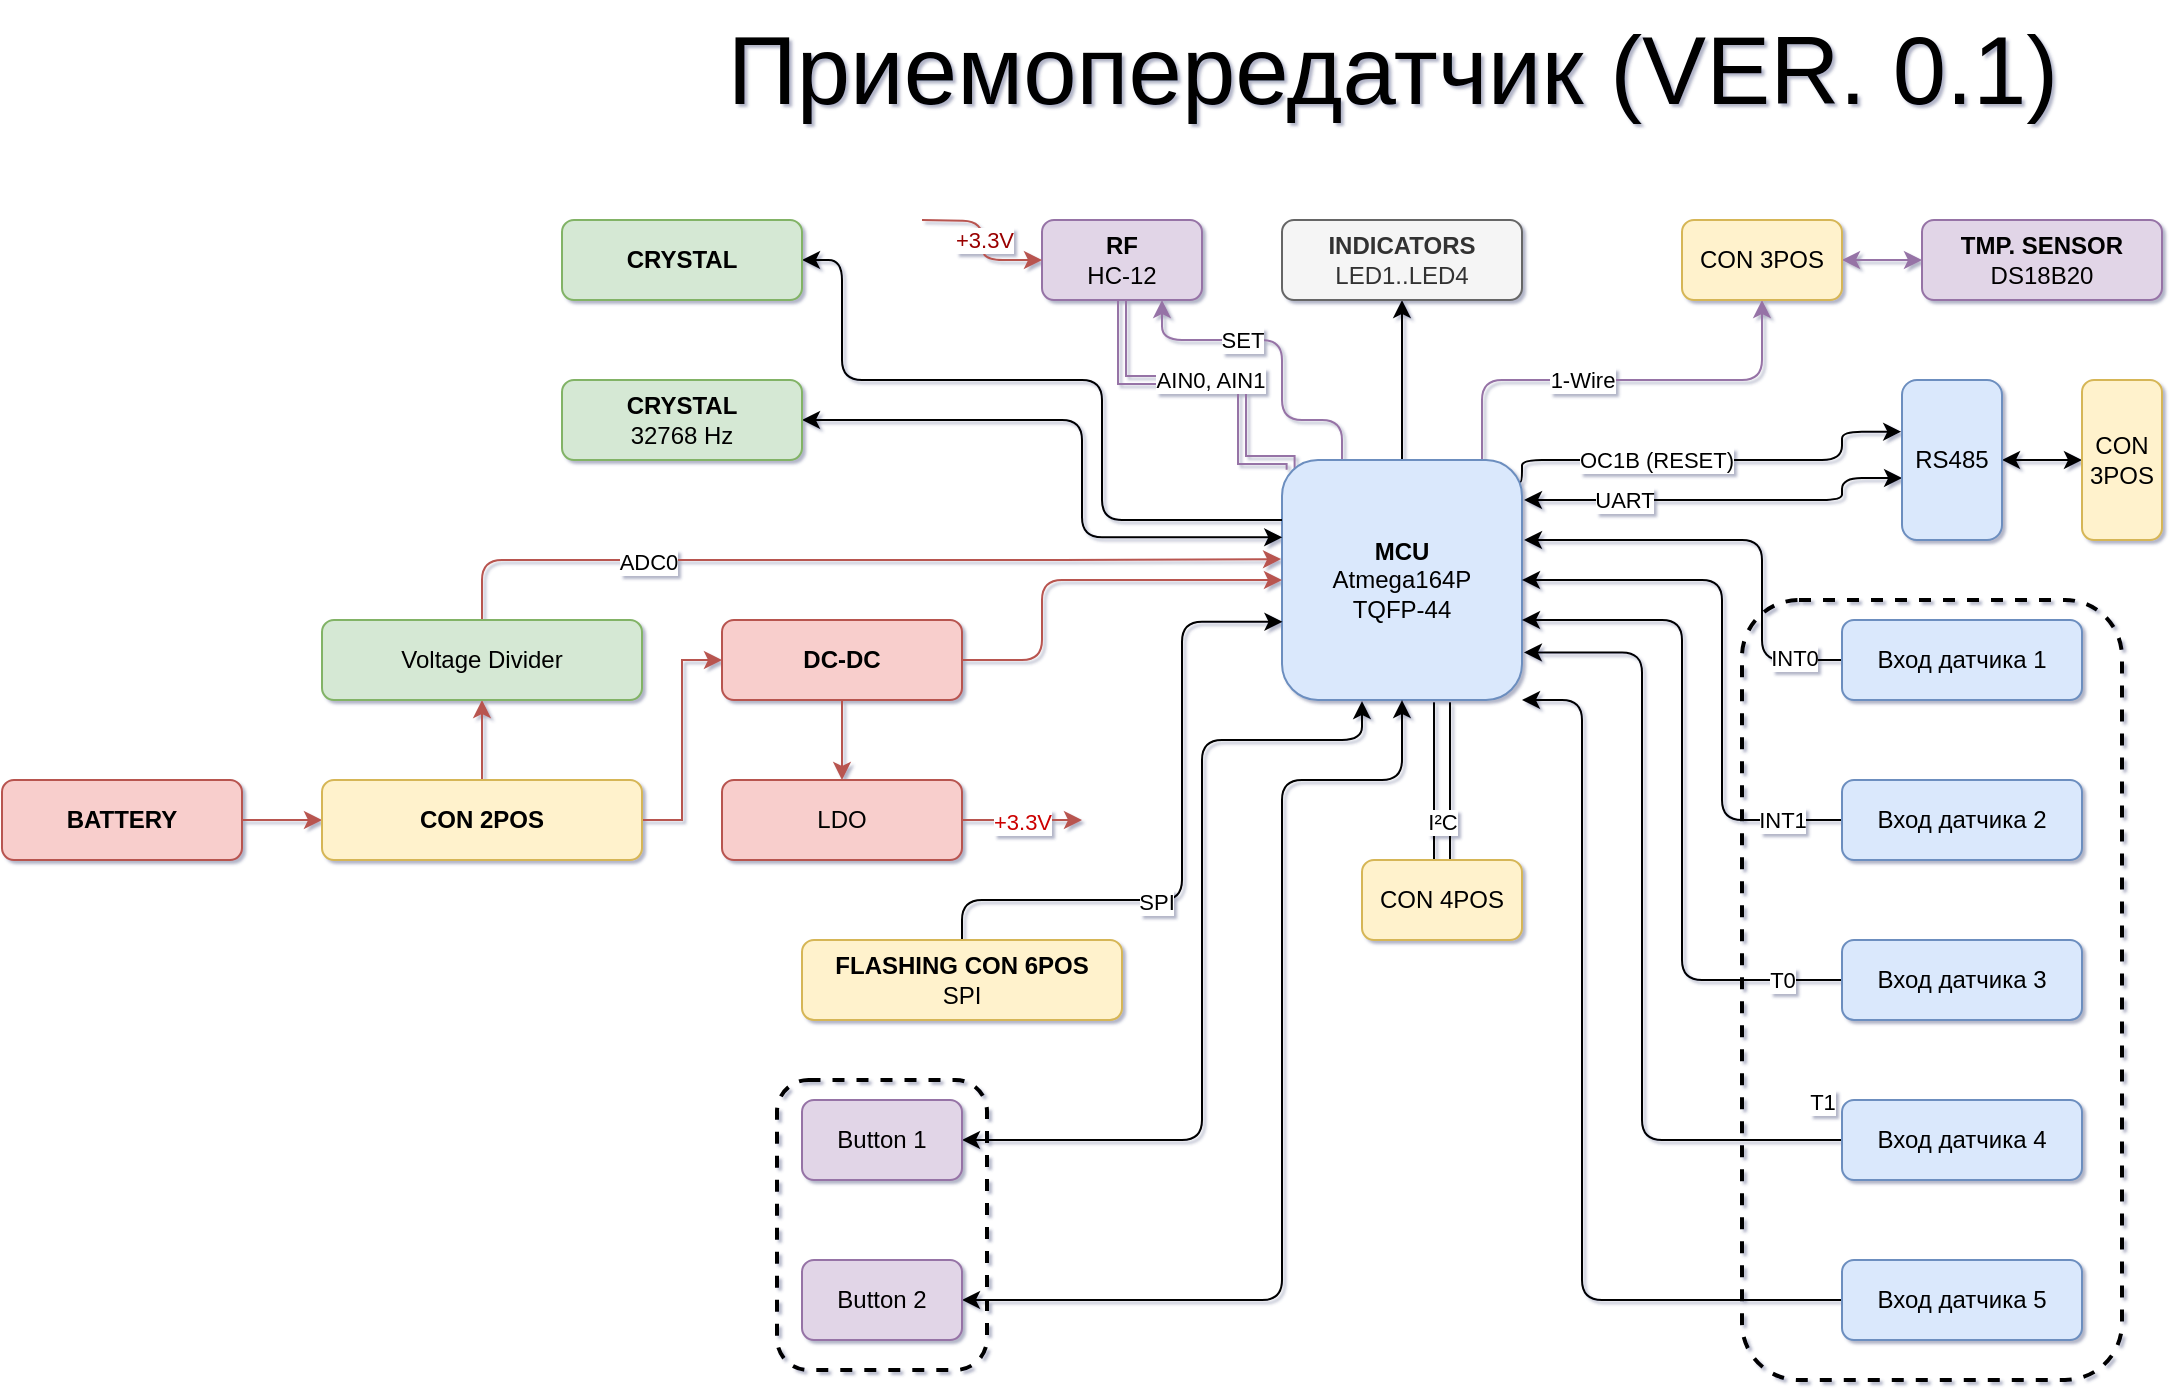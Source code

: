 <mxfile version="20.3.0" type="device"><diagram id="-rmkpjZkz6tKkBCrCUzL" name="Page-1"><mxGraphModel dx="2242" dy="775" grid="1" gridSize="10" guides="1" tooltips="1" connect="1" arrows="1" fold="1" page="1" pageScale="1" pageWidth="850" pageHeight="1100" math="0" shadow="1"><root><mxCell id="0"/><mxCell id="1" parent="0"/><mxCell id="2cuAquz2eGfvMcLdMeAN-2" value="" style="rounded=1;whiteSpace=wrap;html=1;fillColor=none;dashed=1;strokeWidth=2;" vertex="1" parent="1"><mxGeometry x="710" y="310" width="190" height="390" as="geometry"/></mxCell><mxCell id="UCISzvIl-v4GKFJ1kHPi-4" style="edgeStyle=orthogonalEdgeStyle;rounded=1;orthogonalLoop=1;jettySize=auto;html=1;fillColor=#e1d5e7;strokeColor=#9673a6;entryX=0.5;entryY=1;entryDx=0;entryDy=0;" parent="1" source="UCISzvIl-v4GKFJ1kHPi-2" target="2cuAquz2eGfvMcLdMeAN-4" edge="1"><mxGeometry relative="1" as="geometry"><Array as="points"><mxPoint x="580" y="200"/><mxPoint x="720" y="200"/></Array><mxPoint x="720" y="160" as="targetPoint"/></mxGeometry></mxCell><mxCell id="UCISzvIl-v4GKFJ1kHPi-50" value="1-Wire" style="edgeLabel;html=1;align=center;verticalAlign=middle;resizable=0;points=[];" parent="UCISzvIl-v4GKFJ1kHPi-4" vertex="1" connectable="0"><mxGeometry x="-0.276" y="1" relative="1" as="geometry"><mxPoint x="10" y="1" as="offset"/></mxGeometry></mxCell><mxCell id="UCISzvIl-v4GKFJ1kHPi-7" style="edgeStyle=orthogonalEdgeStyle;rounded=0;orthogonalLoop=1;jettySize=auto;html=1;entryX=0.5;entryY=1;entryDx=0;entryDy=0;shape=link;fillColor=#e1d5e7;strokeColor=#9673a6;exitX=0.036;exitY=0.041;exitDx=0;exitDy=0;exitPerimeter=0;" parent="1" source="UCISzvIl-v4GKFJ1kHPi-2" target="UCISzvIl-v4GKFJ1kHPi-6" edge="1"><mxGeometry relative="1" as="geometry"><Array as="points"><mxPoint x="484" y="240"/><mxPoint x="460" y="240"/><mxPoint x="460" y="200"/><mxPoint x="400" y="200"/></Array></mxGeometry></mxCell><mxCell id="UCISzvIl-v4GKFJ1kHPi-20" value="AIN0, AIN1" style="edgeLabel;html=1;align=center;verticalAlign=middle;resizable=0;points=[];" parent="UCISzvIl-v4GKFJ1kHPi-7" vertex="1" connectable="0"><mxGeometry x="-0.154" y="-3" relative="1" as="geometry"><mxPoint x="-14" y="3" as="offset"/></mxGeometry></mxCell><mxCell id="UCISzvIl-v4GKFJ1kHPi-42" style="edgeStyle=orthogonalEdgeStyle;rounded=1;orthogonalLoop=1;jettySize=auto;html=1;entryX=0.5;entryY=1;entryDx=0;entryDy=0;startArrow=none;startFill=0;" parent="1" source="UCISzvIl-v4GKFJ1kHPi-2" target="UCISzvIl-v4GKFJ1kHPi-39" edge="1"><mxGeometry relative="1" as="geometry"><Array as="points"><mxPoint x="540" y="180"/><mxPoint x="540" y="180"/></Array></mxGeometry></mxCell><mxCell id="UCISzvIl-v4GKFJ1kHPi-51" style="edgeStyle=orthogonalEdgeStyle;rounded=1;orthogonalLoop=1;jettySize=auto;html=1;entryX=-0.008;entryY=0.323;entryDx=0;entryDy=0;startArrow=none;startFill=0;exitX=0.985;exitY=0.092;exitDx=0;exitDy=0;exitPerimeter=0;entryPerimeter=0;" parent="1" source="UCISzvIl-v4GKFJ1kHPi-2" target="UCISzvIl-v4GKFJ1kHPi-31" edge="1"><mxGeometry relative="1" as="geometry"><Array as="points"><mxPoint x="600" y="251"/><mxPoint x="600" y="240"/><mxPoint x="760" y="240"/><mxPoint x="760" y="226"/></Array></mxGeometry></mxCell><mxCell id="UCISzvIl-v4GKFJ1kHPi-52" value="OC1B (RESET)" style="edgeLabel;html=1;align=center;verticalAlign=middle;resizable=0;points=[];" parent="UCISzvIl-v4GKFJ1kHPi-51" vertex="1" connectable="0"><mxGeometry x="-0.508" y="-1" relative="1" as="geometry"><mxPoint x="26" y="-1" as="offset"/></mxGeometry></mxCell><mxCell id="UCISzvIl-v4GKFJ1kHPi-70" value="" style="edgeStyle=orthogonalEdgeStyle;rounded=1;orthogonalLoop=1;jettySize=auto;html=1;fontSize=48;fontColor=#000000;startArrow=none;startFill=0;exitX=0.25;exitY=0;exitDx=0;exitDy=0;fontStyle=2;fillColor=#e1d5e7;strokeColor=#9673a6;" parent="1" source="UCISzvIl-v4GKFJ1kHPi-2" edge="1"><mxGeometry x="-0.176" y="-10" relative="1" as="geometry"><mxPoint x="420" y="160.0" as="targetPoint"/><Array as="points"><mxPoint x="510" y="220"/><mxPoint x="480" y="220"/><mxPoint x="480" y="180"/><mxPoint x="420" y="180"/></Array><mxPoint as="offset"/></mxGeometry></mxCell><mxCell id="UCISzvIl-v4GKFJ1kHPi-73" value="SET" style="edgeLabel;html=1;align=center;verticalAlign=middle;resizable=0;points=[];fontSize=11;fontColor=#000000;" parent="UCISzvIl-v4GKFJ1kHPi-70" vertex="1" connectable="0"><mxGeometry x="-0.632" relative="1" as="geometry"><mxPoint x="-39" y="-40" as="offset"/></mxGeometry></mxCell><mxCell id="UCISzvIl-v4GKFJ1kHPi-2" value="&lt;b&gt;MCU&lt;br&gt;&lt;/b&gt;Atmega164P&lt;br&gt;TQFP-44" style="rounded=1;whiteSpace=wrap;html=1;fillColor=#dae8fc;strokeColor=#6c8ebf;" parent="1" vertex="1"><mxGeometry x="480" y="240" width="120" height="120" as="geometry"/></mxCell><mxCell id="UCISzvIl-v4GKFJ1kHPi-6" value="&lt;b&gt;RF&lt;/b&gt;&lt;br&gt;HC-12" style="rounded=1;whiteSpace=wrap;html=1;fillColor=#e1d5e7;strokeColor=#9673a6;" parent="1" vertex="1"><mxGeometry x="360" y="120" width="80" height="40" as="geometry"/></mxCell><mxCell id="UCISzvIl-v4GKFJ1kHPi-10" style="edgeStyle=orthogonalEdgeStyle;rounded=1;orthogonalLoop=1;jettySize=auto;html=1;entryX=0;entryY=0.5;entryDx=0;entryDy=0;fillColor=#f8cecc;strokeColor=#b85450;" parent="1" source="UCISzvIl-v4GKFJ1kHPi-9" target="UCISzvIl-v4GKFJ1kHPi-2" edge="1"><mxGeometry relative="1" as="geometry"><Array as="points"><mxPoint x="360" y="340"/><mxPoint x="360" y="300"/></Array></mxGeometry></mxCell><mxCell id="UCISzvIl-v4GKFJ1kHPi-63" style="edgeStyle=orthogonalEdgeStyle;rounded=0;orthogonalLoop=1;jettySize=auto;html=1;entryX=0.5;entryY=0;entryDx=0;entryDy=0;startArrow=none;startFill=0;fillColor=#f8cecc;strokeColor=#b85450;" parent="1" source="UCISzvIl-v4GKFJ1kHPi-9" target="UCISzvIl-v4GKFJ1kHPi-62" edge="1"><mxGeometry relative="1" as="geometry"/></mxCell><mxCell id="UCISzvIl-v4GKFJ1kHPi-9" value="&lt;b&gt;DC-DC&lt;/b&gt;" style="rounded=1;whiteSpace=wrap;html=1;fillColor=#f8cecc;strokeColor=#b85450;" parent="1" vertex="1"><mxGeometry x="200" y="320" width="120" height="40" as="geometry"/></mxCell><mxCell id="UCISzvIl-v4GKFJ1kHPi-12" style="edgeStyle=orthogonalEdgeStyle;rounded=1;orthogonalLoop=1;jettySize=auto;html=1;entryX=1;entryY=0.5;entryDx=0;entryDy=0;" parent="1" source="UCISzvIl-v4GKFJ1kHPi-11" target="UCISzvIl-v4GKFJ1kHPi-2" edge="1"><mxGeometry relative="1" as="geometry"><Array as="points"><mxPoint x="700" y="420"/><mxPoint x="700" y="300"/></Array></mxGeometry></mxCell><mxCell id="UCISzvIl-v4GKFJ1kHPi-13" value="INT1" style="edgeLabel;html=1;align=center;verticalAlign=middle;resizable=0;points=[];" parent="UCISzvIl-v4GKFJ1kHPi-12" vertex="1" connectable="0"><mxGeometry x="0.145" y="-2" relative="1" as="geometry"><mxPoint x="28" y="100" as="offset"/></mxGeometry></mxCell><mxCell id="UCISzvIl-v4GKFJ1kHPi-11" value="Вход датчика 2" style="rounded=1;whiteSpace=wrap;html=1;fillColor=#dae8fc;strokeColor=#6c8ebf;" parent="1" vertex="1"><mxGeometry x="760" y="400" width="120" height="40" as="geometry"/></mxCell><mxCell id="UCISzvIl-v4GKFJ1kHPi-15" style="edgeStyle=orthogonalEdgeStyle;rounded=1;orthogonalLoop=1;jettySize=auto;html=1;" parent="1" source="UCISzvIl-v4GKFJ1kHPi-14" edge="1"><mxGeometry relative="1" as="geometry"><mxPoint x="600" y="320" as="targetPoint"/><Array as="points"><mxPoint x="680" y="500"/><mxPoint x="680" y="320"/></Array></mxGeometry></mxCell><mxCell id="UCISzvIl-v4GKFJ1kHPi-16" value="T0" style="edgeLabel;html=1;align=center;verticalAlign=middle;resizable=0;points=[];" parent="UCISzvIl-v4GKFJ1kHPi-15" vertex="1" connectable="0"><mxGeometry x="0.0" y="-1" relative="1" as="geometry"><mxPoint x="49" y="90" as="offset"/></mxGeometry></mxCell><mxCell id="UCISzvIl-v4GKFJ1kHPi-14" value="Вход датчика 3" style="rounded=1;whiteSpace=wrap;html=1;fillColor=#dae8fc;strokeColor=#6c8ebf;" parent="1" vertex="1"><mxGeometry x="760" y="480" width="120" height="40" as="geometry"/></mxCell><mxCell id="UCISzvIl-v4GKFJ1kHPi-18" style="edgeStyle=orthogonalEdgeStyle;rounded=1;orthogonalLoop=1;jettySize=auto;html=1;entryX=1.008;entryY=0.802;entryDx=0;entryDy=0;entryPerimeter=0;" parent="1" source="UCISzvIl-v4GKFJ1kHPi-17" target="UCISzvIl-v4GKFJ1kHPi-2" edge="1"><mxGeometry relative="1" as="geometry"><Array as="points"><mxPoint x="660" y="580"/><mxPoint x="660" y="336"/></Array></mxGeometry></mxCell><mxCell id="UCISzvIl-v4GKFJ1kHPi-19" value="T1" style="edgeLabel;html=1;align=center;verticalAlign=middle;resizable=0;points=[];" parent="UCISzvIl-v4GKFJ1kHPi-18" vertex="1" connectable="0"><mxGeometry x="-0.073" y="-2" relative="1" as="geometry"><mxPoint x="88" y="67" as="offset"/></mxGeometry></mxCell><mxCell id="UCISzvIl-v4GKFJ1kHPi-17" value="Вход датчика 4" style="rounded=1;whiteSpace=wrap;html=1;fillColor=#dae8fc;strokeColor=#6c8ebf;" parent="1" vertex="1"><mxGeometry x="760" y="560" width="120" height="40" as="geometry"/></mxCell><mxCell id="UCISzvIl-v4GKFJ1kHPi-29" style="edgeStyle=orthogonalEdgeStyle;rounded=1;orthogonalLoop=1;jettySize=auto;html=1;startArrow=none;startFill=0;exitX=0;exitY=0.25;exitDx=0;exitDy=0;" parent="1" source="UCISzvIl-v4GKFJ1kHPi-2" edge="1"><mxGeometry relative="1" as="geometry"><Array as="points"><mxPoint x="390" y="270"/><mxPoint x="390" y="200"/><mxPoint x="260" y="200"/><mxPoint x="260" y="140"/></Array><mxPoint x="240" y="140" as="targetPoint"/></mxGeometry></mxCell><mxCell id="UCISzvIl-v4GKFJ1kHPi-21" value="&lt;b&gt;CRYSTAL&lt;/b&gt;" style="rounded=1;whiteSpace=wrap;html=1;fillColor=#d5e8d4;strokeColor=#82b366;" parent="1" vertex="1"><mxGeometry x="120" y="120" width="120" height="40" as="geometry"/></mxCell><mxCell id="UCISzvIl-v4GKFJ1kHPi-30" style="edgeStyle=orthogonalEdgeStyle;rounded=1;orthogonalLoop=1;jettySize=auto;html=1;entryX=0.002;entryY=0.674;entryDx=0;entryDy=0;entryPerimeter=0;startArrow=none;startFill=0;" parent="1" source="UCISzvIl-v4GKFJ1kHPi-22" target="UCISzvIl-v4GKFJ1kHPi-2" edge="1"><mxGeometry relative="1" as="geometry"><Array as="points"><mxPoint x="320" y="460"/><mxPoint x="430" y="460"/><mxPoint x="430" y="321"/></Array></mxGeometry></mxCell><mxCell id="UCISzvIl-v4GKFJ1kHPi-35" value="SPI" style="edgeLabel;html=1;align=center;verticalAlign=middle;resizable=0;points=[];" parent="UCISzvIl-v4GKFJ1kHPi-30" vertex="1" connectable="0"><mxGeometry x="-0.27" y="-1" relative="1" as="geometry"><mxPoint as="offset"/></mxGeometry></mxCell><mxCell id="UCISzvIl-v4GKFJ1kHPi-22" value="&lt;b&gt;FLASHING CON 6POS&lt;br&gt;&lt;/b&gt;SPI" style="rounded=1;whiteSpace=wrap;html=1;fillColor=#fff2cc;strokeColor=#d6b656;" parent="1" vertex="1"><mxGeometry x="240" y="480" width="160" height="40" as="geometry"/></mxCell><mxCell id="UCISzvIl-v4GKFJ1kHPi-28" style="edgeStyle=orthogonalEdgeStyle;rounded=0;orthogonalLoop=1;jettySize=auto;html=1;startArrow=classic;startFill=1;entryX=0.663;entryY=1.009;entryDx=0;entryDy=0;shape=link;exitX=0.5;exitY=0;exitDx=0;exitDy=0;width=8;entryPerimeter=0;" parent="1" source="2cuAquz2eGfvMcLdMeAN-20" target="UCISzvIl-v4GKFJ1kHPi-2" edge="1"><mxGeometry relative="1" as="geometry"><mxPoint x="570" y="760" as="sourcePoint"/><Array as="points"><mxPoint x="560" y="361"/></Array></mxGeometry></mxCell><mxCell id="2cuAquz2eGfvMcLdMeAN-23" value="I²C" style="edgeLabel;html=1;align=center;verticalAlign=middle;resizable=0;points=[];" vertex="1" connectable="0" parent="UCISzvIl-v4GKFJ1kHPi-28"><mxGeometry x="-0.225" y="4" relative="1" as="geometry"><mxPoint x="4" y="11" as="offset"/></mxGeometry></mxCell><mxCell id="UCISzvIl-v4GKFJ1kHPi-33" style="edgeStyle=orthogonalEdgeStyle;rounded=1;orthogonalLoop=1;jettySize=auto;html=1;startArrow=classic;startFill=1;exitX=0.001;exitY=0.613;exitDx=0;exitDy=0;exitPerimeter=0;" parent="1" source="UCISzvIl-v4GKFJ1kHPi-31" edge="1"><mxGeometry relative="1" as="geometry"><mxPoint x="760" y="220.0" as="sourcePoint"/><mxPoint x="601" y="260" as="targetPoint"/><Array as="points"><mxPoint x="760" y="249"/><mxPoint x="760" y="260"/></Array></mxGeometry></mxCell><mxCell id="UCISzvIl-v4GKFJ1kHPi-34" value="UART" style="edgeLabel;html=1;align=center;verticalAlign=middle;resizable=0;points=[];" parent="UCISzvIl-v4GKFJ1kHPi-33" vertex="1" connectable="0"><mxGeometry x="0.021" relative="1" as="geometry"><mxPoint x="-48" as="offset"/></mxGeometry></mxCell><mxCell id="2cuAquz2eGfvMcLdMeAN-22" style="edgeStyle=orthogonalEdgeStyle;rounded=1;orthogonalLoop=1;jettySize=auto;html=1;entryX=0;entryY=0.5;entryDx=0;entryDy=0;startArrow=classic;startFill=1;" edge="1" parent="1" source="UCISzvIl-v4GKFJ1kHPi-31" target="2cuAquz2eGfvMcLdMeAN-21"><mxGeometry relative="1" as="geometry"/></mxCell><mxCell id="UCISzvIl-v4GKFJ1kHPi-31" value="RS485" style="rounded=1;whiteSpace=wrap;html=1;fillColor=#dae8fc;strokeColor=#6c8ebf;" parent="1" vertex="1"><mxGeometry x="790" y="200" width="50" height="80" as="geometry"/></mxCell><mxCell id="UCISzvIl-v4GKFJ1kHPi-37" style="edgeStyle=orthogonalEdgeStyle;rounded=1;orthogonalLoop=1;jettySize=auto;html=1;entryX=1.008;entryY=0.338;entryDx=0;entryDy=0;entryPerimeter=0;startArrow=none;startFill=0;" parent="1" source="UCISzvIl-v4GKFJ1kHPi-36" target="UCISzvIl-v4GKFJ1kHPi-2" edge="1"><mxGeometry relative="1" as="geometry"><Array as="points"><mxPoint x="720" y="340"/><mxPoint x="720" y="280"/><mxPoint x="601" y="280"/></Array></mxGeometry></mxCell><mxCell id="UCISzvIl-v4GKFJ1kHPi-38" value="INT0" style="edgeLabel;html=1;align=center;verticalAlign=middle;resizable=0;points=[];" parent="UCISzvIl-v4GKFJ1kHPi-37" vertex="1" connectable="0"><mxGeometry x="-0.775" y="-1" relative="1" as="geometry"><mxPoint as="offset"/></mxGeometry></mxCell><mxCell id="UCISzvIl-v4GKFJ1kHPi-36" value="Вход датчика 1" style="rounded=1;whiteSpace=wrap;html=1;fillColor=#dae8fc;strokeColor=#6c8ebf;" parent="1" vertex="1"><mxGeometry x="760" y="320" width="120" height="40" as="geometry"/></mxCell><mxCell id="UCISzvIl-v4GKFJ1kHPi-39" value="&lt;b&gt;INDICATORS&lt;/b&gt;&lt;br&gt;LED1..LED4" style="rounded=1;whiteSpace=wrap;html=1;fillColor=#f5f5f5;strokeColor=#666666;fontColor=#333333;" parent="1" vertex="1"><mxGeometry x="480" y="120" width="120" height="40" as="geometry"/></mxCell><mxCell id="UCISzvIl-v4GKFJ1kHPi-48" style="edgeStyle=orthogonalEdgeStyle;rounded=1;orthogonalLoop=1;jettySize=auto;html=1;entryX=0.5;entryY=1;entryDx=0;entryDy=0;startArrow=none;startFill=0;fillColor=#f8cecc;strokeColor=#b85450;" parent="1" source="UCISzvIl-v4GKFJ1kHPi-58" target="UCISzvIl-v4GKFJ1kHPi-45" edge="1"><mxGeometry relative="1" as="geometry"><Array as="points"/></mxGeometry></mxCell><mxCell id="UCISzvIl-v4GKFJ1kHPi-61" style="edgeStyle=orthogonalEdgeStyle;rounded=0;orthogonalLoop=1;jettySize=auto;html=1;entryX=0;entryY=0.5;entryDx=0;entryDy=0;startArrow=none;startFill=0;fillColor=#f8cecc;strokeColor=#b85450;" parent="1" source="UCISzvIl-v4GKFJ1kHPi-44" target="UCISzvIl-v4GKFJ1kHPi-58" edge="1"><mxGeometry relative="1" as="geometry"/></mxCell><mxCell id="UCISzvIl-v4GKFJ1kHPi-44" value="&lt;b&gt;BATTERY&lt;/b&gt;" style="rounded=1;whiteSpace=wrap;html=1;fillColor=#f8cecc;strokeColor=#b85450;" parent="1" vertex="1"><mxGeometry x="-160" y="400" width="120" height="40" as="geometry"/></mxCell><mxCell id="UCISzvIl-v4GKFJ1kHPi-46" style="edgeStyle=orthogonalEdgeStyle;rounded=1;orthogonalLoop=1;jettySize=auto;html=1;entryX=-0.004;entryY=0.413;entryDx=0;entryDy=0;entryPerimeter=0;startArrow=none;startFill=0;fillColor=#f8cecc;strokeColor=#b85450;" parent="1" source="UCISzvIl-v4GKFJ1kHPi-45" target="UCISzvIl-v4GKFJ1kHPi-2" edge="1"><mxGeometry relative="1" as="geometry"><Array as="points"><mxPoint x="80" y="290"/><mxPoint x="360" y="290"/></Array></mxGeometry></mxCell><mxCell id="UCISzvIl-v4GKFJ1kHPi-47" value="ADC0" style="edgeLabel;html=1;align=center;verticalAlign=middle;resizable=0;points=[];" parent="UCISzvIl-v4GKFJ1kHPi-46" vertex="1" connectable="0"><mxGeometry x="-0.473" y="-1" relative="1" as="geometry"><mxPoint as="offset"/></mxGeometry></mxCell><mxCell id="UCISzvIl-v4GKFJ1kHPi-45" value="Voltage Divider" style="rounded=1;whiteSpace=wrap;html=1;fillColor=#d5e8d4;strokeColor=#82b366;" parent="1" vertex="1"><mxGeometry y="320" width="160" height="40" as="geometry"/></mxCell><mxCell id="UCISzvIl-v4GKFJ1kHPi-60" style="edgeStyle=orthogonalEdgeStyle;rounded=0;orthogonalLoop=1;jettySize=auto;html=1;entryX=0;entryY=0.5;entryDx=0;entryDy=0;startArrow=none;startFill=0;fillColor=#f8cecc;strokeColor=#b85450;" parent="1" source="UCISzvIl-v4GKFJ1kHPi-58" target="UCISzvIl-v4GKFJ1kHPi-9" edge="1"><mxGeometry relative="1" as="geometry"/></mxCell><mxCell id="UCISzvIl-v4GKFJ1kHPi-58" value="&lt;b&gt;CON 2POS&lt;/b&gt;" style="rounded=1;whiteSpace=wrap;html=1;fillColor=#fff2cc;strokeColor=#d6b656;" parent="1" vertex="1"><mxGeometry y="400" width="160" height="40" as="geometry"/></mxCell><mxCell id="UCISzvIl-v4GKFJ1kHPi-64" value="&lt;font color=&quot;#cc0000&quot;&gt;+3.3V&lt;/font&gt;" style="edgeStyle=orthogonalEdgeStyle;rounded=0;orthogonalLoop=1;jettySize=auto;html=1;startArrow=none;startFill=0;fillColor=#f8cecc;strokeColor=#b85450;" parent="1" source="UCISzvIl-v4GKFJ1kHPi-62" edge="1"><mxGeometry relative="1" as="geometry"><mxPoint x="380" y="420" as="targetPoint"/></mxGeometry></mxCell><mxCell id="UCISzvIl-v4GKFJ1kHPi-62" value="LDO" style="rounded=1;whiteSpace=wrap;html=1;fillColor=#f8cecc;strokeColor=#b85450;" parent="1" vertex="1"><mxGeometry x="200" y="400" width="120" height="40" as="geometry"/></mxCell><mxCell id="UCISzvIl-v4GKFJ1kHPi-67" value="&lt;font color=&quot;#990000&quot;&gt;+3.3V&lt;/font&gt;" style="edgeStyle=orthogonalEdgeStyle;rounded=1;orthogonalLoop=1;jettySize=auto;html=1;startArrow=none;startFill=0;fillColor=#f8cecc;strokeColor=#b85450;entryX=0;entryY=0.5;entryDx=0;entryDy=0;" parent="1" target="UCISzvIl-v4GKFJ1kHPi-6" edge="1"><mxGeometry relative="1" as="geometry"><mxPoint x="350.12" y="137.72" as="targetPoint"/><mxPoint x="300" y="120" as="sourcePoint"/></mxGeometry></mxCell><mxCell id="UCISzvIl-v4GKFJ1kHPi-68" value="&lt;font color=&quot;#000000&quot; style=&quot;font-size: 48px;&quot;&gt;Приемопередатчик (VER. 0.1)&lt;/font&gt;" style="text;html=1;align=center;verticalAlign=middle;resizable=0;points=[];autosize=1;strokeColor=none;fillColor=none;fontColor=#990000;" parent="1" vertex="1"><mxGeometry x="190" y="10" width="690" height="70" as="geometry"/></mxCell><mxCell id="2cuAquz2eGfvMcLdMeAN-7" style="edgeStyle=orthogonalEdgeStyle;rounded=0;orthogonalLoop=1;jettySize=auto;html=1;entryX=0;entryY=0.5;entryDx=0;entryDy=0;startArrow=classic;startFill=1;fillColor=#e1d5e7;strokeColor=#9673a6;" edge="1" parent="1" source="2cuAquz2eGfvMcLdMeAN-4" target="2cuAquz2eGfvMcLdMeAN-6"><mxGeometry relative="1" as="geometry"/></mxCell><mxCell id="2cuAquz2eGfvMcLdMeAN-4" value="CON 3POS" style="rounded=1;whiteSpace=wrap;html=1;fillColor=#fff2cc;strokeColor=#d6b656;" vertex="1" parent="1"><mxGeometry x="680" y="120" width="80" height="40" as="geometry"/></mxCell><mxCell id="2cuAquz2eGfvMcLdMeAN-6" value="&lt;b&gt;TMP. SENSOR&lt;br&gt;&lt;/b&gt;DS18B20" style="rounded=1;whiteSpace=wrap;html=1;fillColor=#e1d5e7;strokeColor=#9673a6;" vertex="1" parent="1"><mxGeometry x="800" y="120" width="120" height="40" as="geometry"/></mxCell><mxCell id="2cuAquz2eGfvMcLdMeAN-10" style="edgeStyle=orthogonalEdgeStyle;rounded=1;orthogonalLoop=1;jettySize=auto;html=1;entryX=1;entryY=1;entryDx=0;entryDy=0;startArrow=none;startFill=0;" edge="1" parent="1" source="2cuAquz2eGfvMcLdMeAN-9" target="UCISzvIl-v4GKFJ1kHPi-2"><mxGeometry relative="1" as="geometry"><Array as="points"><mxPoint x="630" y="660"/><mxPoint x="630" y="360"/></Array></mxGeometry></mxCell><mxCell id="2cuAquz2eGfvMcLdMeAN-9" value="Вход датчика 5" style="rounded=1;whiteSpace=wrap;html=1;fillColor=#dae8fc;strokeColor=#6c8ebf;" vertex="1" parent="1"><mxGeometry x="760" y="640" width="120" height="40" as="geometry"/></mxCell><mxCell id="2cuAquz2eGfvMcLdMeAN-14" style="edgeStyle=orthogonalEdgeStyle;rounded=1;orthogonalLoop=1;jettySize=auto;html=1;entryX=0.338;entryY=1.004;entryDx=0;entryDy=0;entryPerimeter=0;startArrow=classic;startFill=1;" edge="1" parent="1" source="2cuAquz2eGfvMcLdMeAN-11" target="UCISzvIl-v4GKFJ1kHPi-2"><mxGeometry relative="1" as="geometry"><Array as="points"><mxPoint x="440" y="580"/><mxPoint x="440" y="380"/><mxPoint x="520" y="380"/><mxPoint x="520" y="361"/></Array></mxGeometry></mxCell><mxCell id="2cuAquz2eGfvMcLdMeAN-11" value="Button 1" style="rounded=1;whiteSpace=wrap;html=1;fillColor=#e1d5e7;strokeColor=#9673a6;" vertex="1" parent="1"><mxGeometry x="240" y="560" width="80" height="40" as="geometry"/></mxCell><mxCell id="2cuAquz2eGfvMcLdMeAN-15" style="edgeStyle=orthogonalEdgeStyle;rounded=1;orthogonalLoop=1;jettySize=auto;html=1;entryX=0.5;entryY=1;entryDx=0;entryDy=0;startArrow=classic;startFill=1;" edge="1" parent="1" source="2cuAquz2eGfvMcLdMeAN-13" target="UCISzvIl-v4GKFJ1kHPi-2"><mxGeometry relative="1" as="geometry"><Array as="points"><mxPoint x="480" y="660"/><mxPoint x="480" y="400"/><mxPoint x="540" y="400"/></Array></mxGeometry></mxCell><mxCell id="2cuAquz2eGfvMcLdMeAN-13" value="Button 2" style="rounded=1;whiteSpace=wrap;html=1;fillColor=#e1d5e7;strokeColor=#9673a6;" vertex="1" parent="1"><mxGeometry x="240" y="640" width="80" height="40" as="geometry"/></mxCell><mxCell id="2cuAquz2eGfvMcLdMeAN-16" value="" style="rounded=1;whiteSpace=wrap;html=1;fillColor=none;dashed=1;strokeWidth=2;" vertex="1" parent="1"><mxGeometry x="227.5" y="550" width="105" height="145" as="geometry"/></mxCell><mxCell id="2cuAquz2eGfvMcLdMeAN-19" style="edgeStyle=orthogonalEdgeStyle;rounded=1;orthogonalLoop=1;jettySize=auto;html=1;entryX=0.001;entryY=0.322;entryDx=0;entryDy=0;entryPerimeter=0;startArrow=classic;startFill=1;exitX=1;exitY=0.5;exitDx=0;exitDy=0;" edge="1" parent="1" source="2cuAquz2eGfvMcLdMeAN-18" target="UCISzvIl-v4GKFJ1kHPi-2"><mxGeometry relative="1" as="geometry"><Array as="points"><mxPoint x="380" y="220"/><mxPoint x="380" y="279"/></Array></mxGeometry></mxCell><mxCell id="2cuAquz2eGfvMcLdMeAN-18" value="&lt;b&gt;CRYSTAL&lt;/b&gt;&lt;br&gt;32768 Hz" style="rounded=1;whiteSpace=wrap;html=1;fillColor=#d5e8d4;strokeColor=#82b366;" vertex="1" parent="1"><mxGeometry x="120" y="200" width="120" height="40" as="geometry"/></mxCell><mxCell id="2cuAquz2eGfvMcLdMeAN-20" value="CON 4POS" style="rounded=1;whiteSpace=wrap;html=1;fillColor=#fff2cc;strokeColor=#d6b656;" vertex="1" parent="1"><mxGeometry x="520" y="440" width="80" height="40" as="geometry"/></mxCell><mxCell id="2cuAquz2eGfvMcLdMeAN-21" value="CON 3POS" style="rounded=1;whiteSpace=wrap;html=1;fillColor=#fff2cc;strokeColor=#d6b656;" vertex="1" parent="1"><mxGeometry x="880" y="200" width="40" height="80" as="geometry"/></mxCell></root></mxGraphModel></diagram></mxfile>